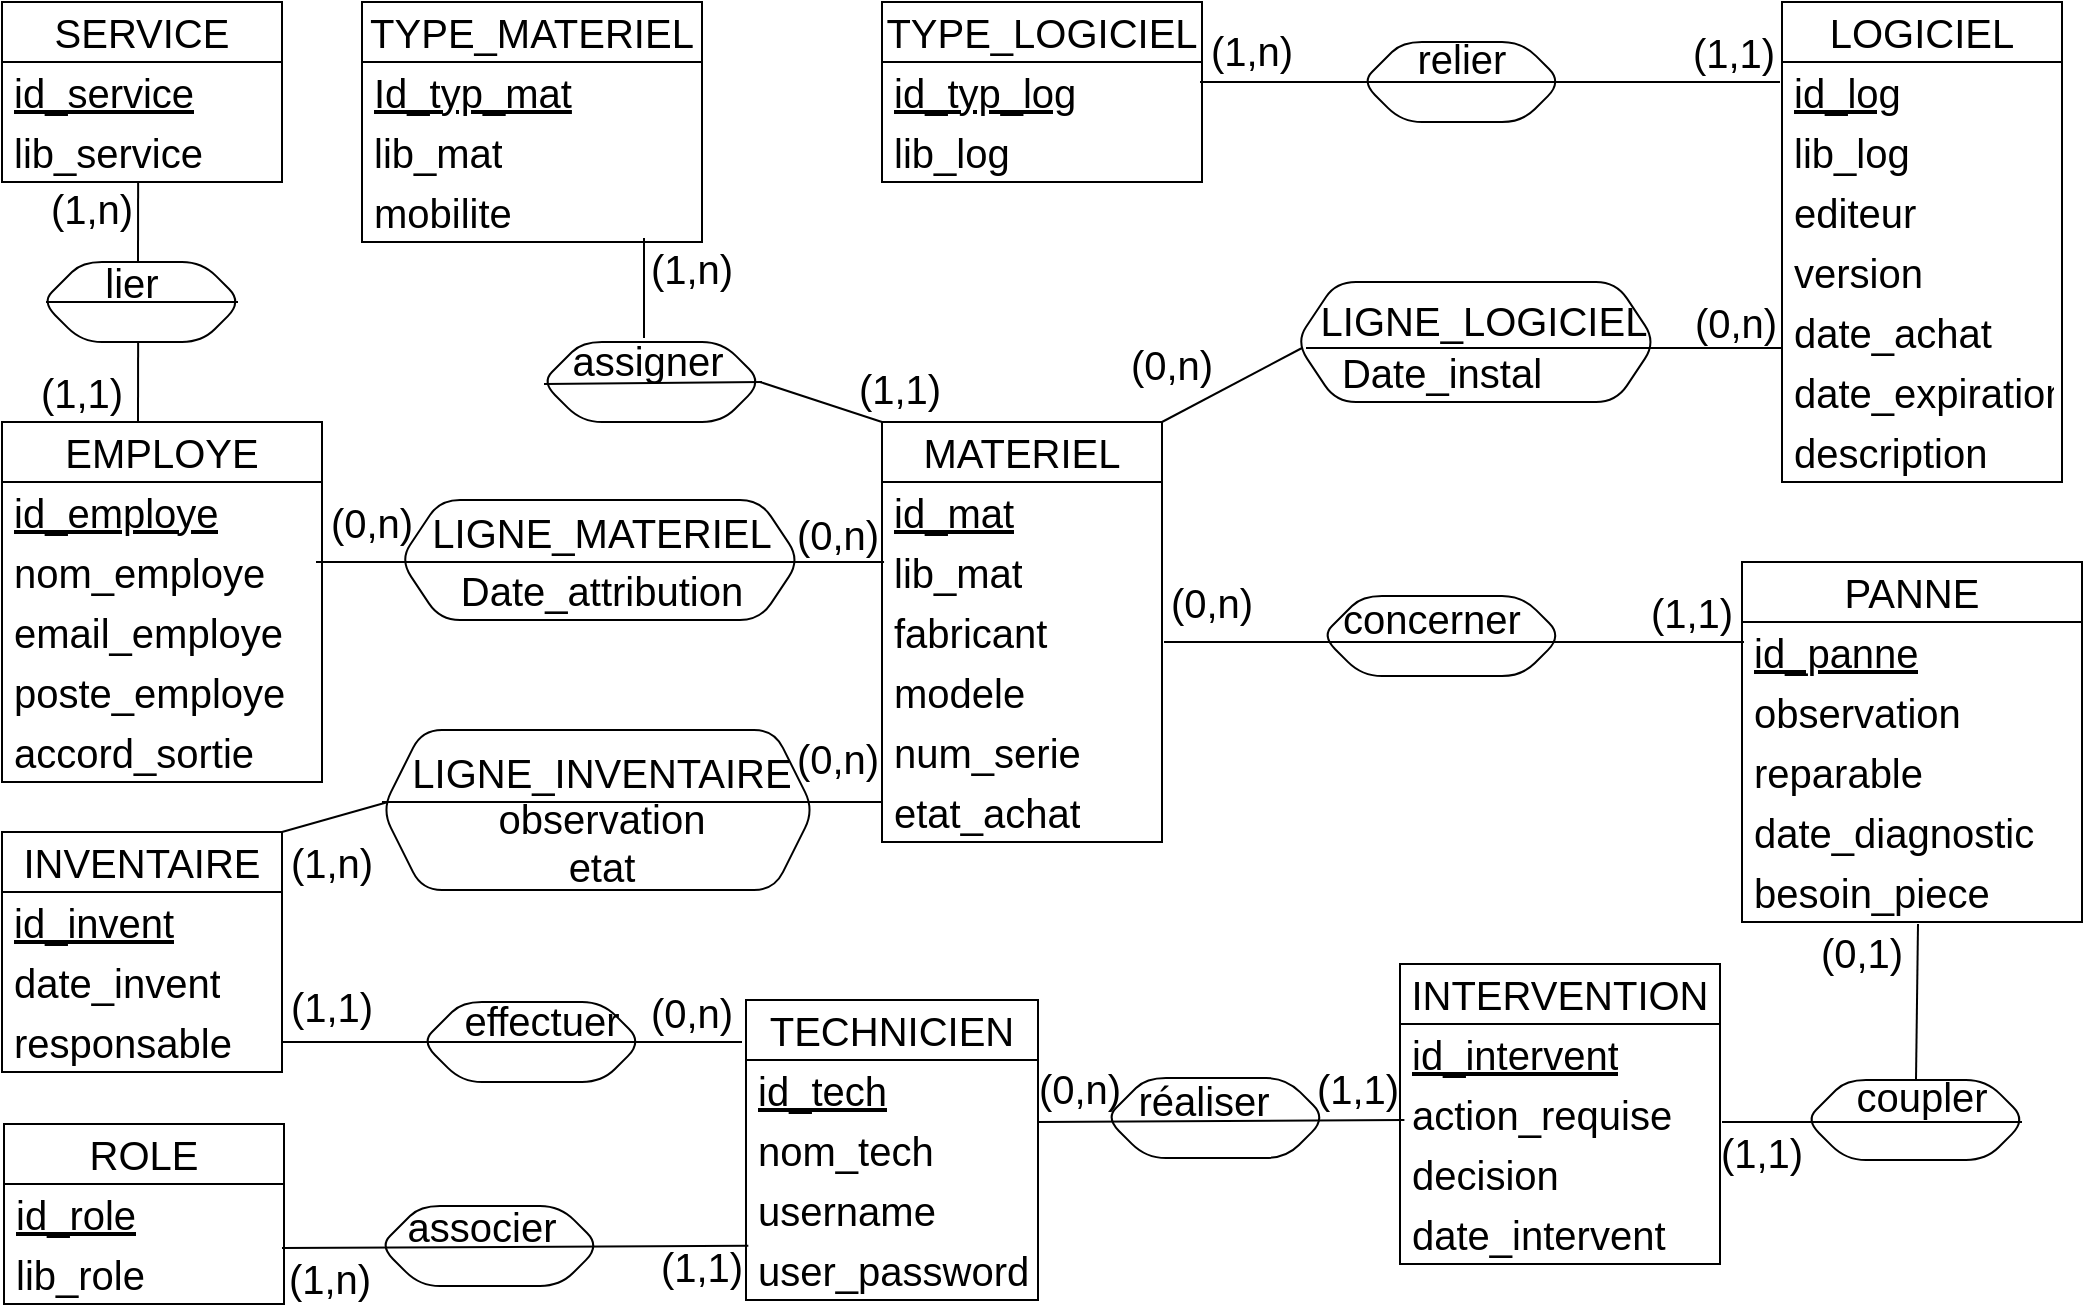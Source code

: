 <mxfile version="22.1.2" type="device">
  <diagram id="R2lEEEUBdFMjLlhIrx00" name="Page-1">
    <mxGraphModel dx="1234" dy="721" grid="1" gridSize="10" guides="0" tooltips="1" connect="1" arrows="1" fold="1" page="1" pageScale="1" pageWidth="850" pageHeight="1100" math="0" shadow="0" extFonts="Permanent Marker^https://fonts.googleapis.com/css?family=Permanent+Marker">
      <root>
        <mxCell id="0" />
        <mxCell id="1" parent="0" />
        <mxCell id="Hm1y3ViinjfG2HuNgmm4-15" value="&lt;font style=&quot;font-size: 20px;&quot;&gt;SERVICE&lt;/font&gt;" style="swimlane;fontStyle=0;childLayout=stackLayout;horizontal=1;startSize=30;horizontalStack=0;resizeParent=1;resizeParentMax=0;resizeLast=0;collapsible=1;marginBottom=0;whiteSpace=wrap;html=1;fontSize=20;" vertex="1" parent="1">
          <mxGeometry x="40" y="160" width="140" height="90" as="geometry" />
        </mxCell>
        <mxCell id="Hm1y3ViinjfG2HuNgmm4-16" value="&lt;u style=&quot;font-size: 20px;&quot;&gt;&lt;font style=&quot;font-size: 20px;&quot;&gt;id_service&lt;/font&gt;&lt;/u&gt;" style="text;strokeColor=none;fillColor=none;align=left;verticalAlign=middle;spacingLeft=4;spacingRight=4;overflow=hidden;points=[[0,0.5],[1,0.5]];portConstraint=eastwest;rotatable=0;whiteSpace=wrap;html=1;fontSize=20;" vertex="1" parent="Hm1y3ViinjfG2HuNgmm4-15">
          <mxGeometry y="30" width="140" height="30" as="geometry" />
        </mxCell>
        <mxCell id="Hm1y3ViinjfG2HuNgmm4-17" value="&lt;font style=&quot;font-size: 20px;&quot;&gt;lib_service&lt;/font&gt;" style="text;strokeColor=none;fillColor=none;align=left;verticalAlign=middle;spacingLeft=4;spacingRight=4;overflow=hidden;points=[[0,0.5],[1,0.5]];portConstraint=eastwest;rotatable=0;whiteSpace=wrap;html=1;fontSize=20;" vertex="1" parent="Hm1y3ViinjfG2HuNgmm4-15">
          <mxGeometry y="60" width="140" height="30" as="geometry" />
        </mxCell>
        <mxCell id="Hm1y3ViinjfG2HuNgmm4-84" value="" style="endArrow=none;html=1;rounded=0;entryX=0.429;entryY=1;entryDx=0;entryDy=0;entryPerimeter=0;" edge="1" parent="Hm1y3ViinjfG2HuNgmm4-15">
          <mxGeometry width="50" height="50" relative="1" as="geometry">
            <mxPoint x="68" y="130" as="sourcePoint" />
            <mxPoint x="68.06" y="90" as="targetPoint" />
          </mxGeometry>
        </mxCell>
        <mxCell id="Hm1y3ViinjfG2HuNgmm4-19" value="&lt;font style=&quot;font-size: 20px;&quot;&gt;EMPLOYE&lt;/font&gt;" style="swimlane;fontStyle=0;childLayout=stackLayout;horizontal=1;startSize=30;horizontalStack=0;resizeParent=1;resizeParentMax=0;resizeLast=0;collapsible=1;marginBottom=0;whiteSpace=wrap;html=1;fontSize=20;" vertex="1" parent="1">
          <mxGeometry x="40" y="370" width="160" height="180" as="geometry" />
        </mxCell>
        <mxCell id="Hm1y3ViinjfG2HuNgmm4-20" value="&lt;u style=&quot;font-size: 20px;&quot;&gt;id_employe&lt;/u&gt;" style="text;strokeColor=none;fillColor=none;align=left;verticalAlign=middle;spacingLeft=4;spacingRight=4;overflow=hidden;points=[[0,0.5],[1,0.5]];portConstraint=eastwest;rotatable=0;whiteSpace=wrap;html=1;fontSize=20;" vertex="1" parent="Hm1y3ViinjfG2HuNgmm4-19">
          <mxGeometry y="30" width="160" height="30" as="geometry" />
        </mxCell>
        <mxCell id="Hm1y3ViinjfG2HuNgmm4-21" value="nom_employe" style="text;strokeColor=none;fillColor=none;align=left;verticalAlign=middle;spacingLeft=4;spacingRight=4;overflow=hidden;points=[[0,0.5],[1,0.5]];portConstraint=eastwest;rotatable=0;whiteSpace=wrap;html=1;fontSize=20;" vertex="1" parent="Hm1y3ViinjfG2HuNgmm4-19">
          <mxGeometry y="60" width="160" height="30" as="geometry" />
        </mxCell>
        <mxCell id="Hm1y3ViinjfG2HuNgmm4-22" value="email_employe" style="text;strokeColor=none;fillColor=none;align=left;verticalAlign=middle;spacingLeft=4;spacingRight=4;overflow=hidden;points=[[0,0.5],[1,0.5]];portConstraint=eastwest;rotatable=0;whiteSpace=wrap;html=1;fontSize=20;" vertex="1" parent="Hm1y3ViinjfG2HuNgmm4-19">
          <mxGeometry y="90" width="160" height="30" as="geometry" />
        </mxCell>
        <mxCell id="Hm1y3ViinjfG2HuNgmm4-18" value="poste_employe" style="text;strokeColor=none;fillColor=none;align=left;verticalAlign=middle;spacingLeft=4;spacingRight=4;overflow=hidden;points=[[0,0.5],[1,0.5]];portConstraint=eastwest;rotatable=0;whiteSpace=wrap;html=1;fontSize=20;" vertex="1" parent="Hm1y3ViinjfG2HuNgmm4-19">
          <mxGeometry y="120" width="160" height="30" as="geometry" />
        </mxCell>
        <mxCell id="Hm1y3ViinjfG2HuNgmm4-87" value="accord_sortie" style="text;strokeColor=none;fillColor=none;align=left;verticalAlign=middle;spacingLeft=4;spacingRight=4;overflow=hidden;points=[[0,0.5],[1,0.5]];portConstraint=eastwest;rotatable=0;whiteSpace=wrap;html=1;fontSize=20;" vertex="1" parent="Hm1y3ViinjfG2HuNgmm4-19">
          <mxGeometry y="150" width="160" height="30" as="geometry" />
        </mxCell>
        <mxCell id="Hm1y3ViinjfG2HuNgmm4-23" value="TECHNICIEN" style="swimlane;fontStyle=0;childLayout=stackLayout;horizontal=1;startSize=30;horizontalStack=0;resizeParent=1;resizeParentMax=0;resizeLast=0;collapsible=1;marginBottom=0;whiteSpace=wrap;html=1;fontSize=20;" vertex="1" parent="1">
          <mxGeometry x="412" y="659" width="146" height="150" as="geometry" />
        </mxCell>
        <mxCell id="Hm1y3ViinjfG2HuNgmm4-24" value="&lt;u style=&quot;font-size: 20px;&quot;&gt;id_tech&lt;/u&gt;" style="text;strokeColor=none;fillColor=none;align=left;verticalAlign=middle;spacingLeft=4;spacingRight=4;overflow=hidden;points=[[0,0.5],[1,0.5]];portConstraint=eastwest;rotatable=0;whiteSpace=wrap;html=1;fontSize=20;" vertex="1" parent="Hm1y3ViinjfG2HuNgmm4-23">
          <mxGeometry y="30" width="146" height="30" as="geometry" />
        </mxCell>
        <mxCell id="Hm1y3ViinjfG2HuNgmm4-25" value="nom_tech" style="text;strokeColor=none;fillColor=none;align=left;verticalAlign=middle;spacingLeft=4;spacingRight=4;overflow=hidden;points=[[0,0.5],[1,0.5]];portConstraint=eastwest;rotatable=0;whiteSpace=wrap;html=1;fontSize=20;" vertex="1" parent="Hm1y3ViinjfG2HuNgmm4-23">
          <mxGeometry y="60" width="146" height="30" as="geometry" />
        </mxCell>
        <mxCell id="Hm1y3ViinjfG2HuNgmm4-26" value="username" style="text;strokeColor=none;fillColor=none;align=left;verticalAlign=middle;spacingLeft=4;spacingRight=4;overflow=hidden;points=[[0,0.5],[1,0.5]];portConstraint=eastwest;rotatable=0;whiteSpace=wrap;html=1;fontSize=20;" vertex="1" parent="Hm1y3ViinjfG2HuNgmm4-23">
          <mxGeometry y="90" width="146" height="30" as="geometry" />
        </mxCell>
        <mxCell id="Hm1y3ViinjfG2HuNgmm4-68" value="user_password" style="text;strokeColor=none;fillColor=none;align=left;verticalAlign=middle;spacingLeft=4;spacingRight=4;overflow=hidden;points=[[0,0.5],[1,0.5]];portConstraint=eastwest;rotatable=0;whiteSpace=wrap;html=1;fontSize=20;" vertex="1" parent="Hm1y3ViinjfG2HuNgmm4-23">
          <mxGeometry y="120" width="146" height="30" as="geometry" />
        </mxCell>
        <mxCell id="Hm1y3ViinjfG2HuNgmm4-27" value="INTERVENTION" style="swimlane;fontStyle=0;childLayout=stackLayout;horizontal=1;startSize=30;horizontalStack=0;resizeParent=1;resizeParentMax=0;resizeLast=0;collapsible=1;marginBottom=0;whiteSpace=wrap;html=1;fontSize=20;" vertex="1" parent="1">
          <mxGeometry x="739" y="641" width="160" height="150" as="geometry" />
        </mxCell>
        <mxCell id="Hm1y3ViinjfG2HuNgmm4-28" value="&lt;u style=&quot;font-size: 20px;&quot;&gt;id_intervent&lt;/u&gt;" style="text;strokeColor=none;fillColor=none;align=left;verticalAlign=middle;spacingLeft=4;spacingRight=4;overflow=hidden;points=[[0,0.5],[1,0.5]];portConstraint=eastwest;rotatable=0;whiteSpace=wrap;html=1;fontSize=20;" vertex="1" parent="Hm1y3ViinjfG2HuNgmm4-27">
          <mxGeometry y="30" width="160" height="30" as="geometry" />
        </mxCell>
        <mxCell id="Hm1y3ViinjfG2HuNgmm4-30" value="action_requise" style="text;strokeColor=none;fillColor=none;align=left;verticalAlign=middle;spacingLeft=4;spacingRight=4;overflow=hidden;points=[[0,0.5],[1,0.5]];portConstraint=eastwest;rotatable=0;whiteSpace=wrap;html=1;fontSize=20;" vertex="1" parent="Hm1y3ViinjfG2HuNgmm4-27">
          <mxGeometry y="60" width="160" height="30" as="geometry" />
        </mxCell>
        <mxCell id="Hm1y3ViinjfG2HuNgmm4-69" value="decision" style="text;strokeColor=none;fillColor=none;align=left;verticalAlign=middle;spacingLeft=4;spacingRight=4;overflow=hidden;points=[[0,0.5],[1,0.5]];portConstraint=eastwest;rotatable=0;whiteSpace=wrap;html=1;fontSize=20;" vertex="1" parent="Hm1y3ViinjfG2HuNgmm4-27">
          <mxGeometry y="90" width="160" height="30" as="geometry" />
        </mxCell>
        <mxCell id="Hm1y3ViinjfG2HuNgmm4-70" value="date_intervent" style="text;strokeColor=none;fillColor=none;align=left;verticalAlign=middle;spacingLeft=4;spacingRight=4;overflow=hidden;points=[[0,0.5],[1,0.5]];portConstraint=eastwest;rotatable=0;whiteSpace=wrap;html=1;fontSize=20;" vertex="1" parent="Hm1y3ViinjfG2HuNgmm4-27">
          <mxGeometry y="120" width="160" height="30" as="geometry" />
        </mxCell>
        <mxCell id="Hm1y3ViinjfG2HuNgmm4-31" value="PANNE" style="swimlane;fontStyle=0;childLayout=stackLayout;horizontal=1;startSize=30;horizontalStack=0;resizeParent=1;resizeParentMax=0;resizeLast=0;collapsible=1;marginBottom=0;whiteSpace=wrap;html=1;fontSize=20;" vertex="1" parent="1">
          <mxGeometry x="910" y="440" width="170" height="180" as="geometry" />
        </mxCell>
        <mxCell id="Hm1y3ViinjfG2HuNgmm4-32" value="&lt;u style=&quot;font-size: 20px;&quot;&gt;id_panne&lt;/u&gt;" style="text;strokeColor=none;fillColor=none;align=left;verticalAlign=middle;spacingLeft=4;spacingRight=4;overflow=hidden;points=[[0,0.5],[1,0.5]];portConstraint=eastwest;rotatable=0;whiteSpace=wrap;html=1;fontSize=20;" vertex="1" parent="Hm1y3ViinjfG2HuNgmm4-31">
          <mxGeometry y="30" width="170" height="30" as="geometry" />
        </mxCell>
        <mxCell id="Hm1y3ViinjfG2HuNgmm4-34" value="observation" style="text;strokeColor=none;fillColor=none;align=left;verticalAlign=middle;spacingLeft=4;spacingRight=4;overflow=hidden;points=[[0,0.5],[1,0.5]];portConstraint=eastwest;rotatable=0;whiteSpace=wrap;html=1;fontSize=20;" vertex="1" parent="Hm1y3ViinjfG2HuNgmm4-31">
          <mxGeometry y="60" width="170" height="30" as="geometry" />
        </mxCell>
        <mxCell id="Hm1y3ViinjfG2HuNgmm4-112" value="" style="endArrow=none;html=1;rounded=0;entryX=0.5;entryY=0;entryDx=0;entryDy=0;" edge="1" parent="Hm1y3ViinjfG2HuNgmm4-31" target="Hm1y3ViinjfG2HuNgmm4-109">
          <mxGeometry width="50" height="50" relative="1" as="geometry">
            <mxPoint x="88" y="181" as="sourcePoint" />
            <mxPoint x="138" y="131" as="targetPoint" />
          </mxGeometry>
        </mxCell>
        <mxCell id="Hm1y3ViinjfG2HuNgmm4-66" value="reparable" style="text;strokeColor=none;fillColor=none;align=left;verticalAlign=middle;spacingLeft=4;spacingRight=4;overflow=hidden;points=[[0,0.5],[1,0.5]];portConstraint=eastwest;rotatable=0;whiteSpace=wrap;html=1;fontSize=20;" vertex="1" parent="Hm1y3ViinjfG2HuNgmm4-31">
          <mxGeometry y="90" width="170" height="30" as="geometry" />
        </mxCell>
        <mxCell id="Hm1y3ViinjfG2HuNgmm4-67" value="date_diagnostic" style="text;strokeColor=none;fillColor=none;align=left;verticalAlign=middle;spacingLeft=4;spacingRight=4;overflow=hidden;points=[[0,0.5],[1,0.5]];portConstraint=eastwest;rotatable=0;whiteSpace=wrap;html=1;fontSize=20;" vertex="1" parent="Hm1y3ViinjfG2HuNgmm4-31">
          <mxGeometry y="120" width="170" height="30" as="geometry" />
        </mxCell>
        <mxCell id="Hm1y3ViinjfG2HuNgmm4-33" value="besoin_piece" style="text;strokeColor=none;fillColor=none;align=left;verticalAlign=middle;spacingLeft=4;spacingRight=4;overflow=hidden;points=[[0,0.5],[1,0.5]];portConstraint=eastwest;rotatable=0;whiteSpace=wrap;html=1;fontSize=20;" vertex="1" parent="Hm1y3ViinjfG2HuNgmm4-31">
          <mxGeometry y="150" width="170" height="30" as="geometry" />
        </mxCell>
        <mxCell id="Hm1y3ViinjfG2HuNgmm4-35" value="&lt;font style=&quot;font-size: 20px;&quot;&gt;TYPE_MATERIEL&lt;/font&gt;" style="swimlane;fontStyle=0;childLayout=stackLayout;horizontal=1;startSize=30;horizontalStack=0;resizeParent=1;resizeParentMax=0;resizeLast=0;collapsible=1;marginBottom=0;whiteSpace=wrap;html=1;fontSize=20;" vertex="1" parent="1">
          <mxGeometry x="220" y="160" width="170" height="120" as="geometry" />
        </mxCell>
        <mxCell id="Hm1y3ViinjfG2HuNgmm4-36" value="&lt;u style=&quot;font-size: 20px;&quot;&gt;&lt;font style=&quot;font-size: 20px;&quot;&gt;Id_typ_mat&lt;/font&gt;&lt;/u&gt;" style="text;strokeColor=none;fillColor=none;align=left;verticalAlign=middle;spacingLeft=4;spacingRight=4;overflow=hidden;points=[[0,0.5],[1,0.5]];portConstraint=eastwest;rotatable=0;whiteSpace=wrap;html=1;fontSize=20;" vertex="1" parent="Hm1y3ViinjfG2HuNgmm4-35">
          <mxGeometry y="30" width="170" height="30" as="geometry" />
        </mxCell>
        <mxCell id="Hm1y3ViinjfG2HuNgmm4-37" value="lib_mat" style="text;strokeColor=none;fillColor=none;align=left;verticalAlign=middle;spacingLeft=4;spacingRight=4;overflow=hidden;points=[[0,0.5],[1,0.5]];portConstraint=eastwest;rotatable=0;whiteSpace=wrap;html=1;fontSize=20;" vertex="1" parent="Hm1y3ViinjfG2HuNgmm4-35">
          <mxGeometry y="60" width="170" height="30" as="geometry" />
        </mxCell>
        <mxCell id="Hm1y3ViinjfG2HuNgmm4-38" value="mobilite" style="text;strokeColor=none;fillColor=none;align=left;verticalAlign=middle;spacingLeft=4;spacingRight=4;overflow=hidden;points=[[0,0.5],[1,0.5]];portConstraint=eastwest;rotatable=0;whiteSpace=wrap;html=1;fontSize=20;" vertex="1" parent="Hm1y3ViinjfG2HuNgmm4-35">
          <mxGeometry y="90" width="170" height="30" as="geometry" />
        </mxCell>
        <mxCell id="Hm1y3ViinjfG2HuNgmm4-99" value="" style="endArrow=none;html=1;rounded=0;" edge="1" parent="Hm1y3ViinjfG2HuNgmm4-35">
          <mxGeometry width="50" height="50" relative="1" as="geometry">
            <mxPoint x="141" y="168" as="sourcePoint" />
            <mxPoint x="141" y="118" as="targetPoint" />
          </mxGeometry>
        </mxCell>
        <mxCell id="Hm1y3ViinjfG2HuNgmm4-39" value="TYPE_LOGICIEL" style="swimlane;fontStyle=0;childLayout=stackLayout;horizontal=1;startSize=30;horizontalStack=0;resizeParent=1;resizeParentMax=0;resizeLast=0;collapsible=1;marginBottom=0;whiteSpace=wrap;html=1;fontSize=20;" vertex="1" parent="1">
          <mxGeometry x="480" y="160" width="160" height="90" as="geometry" />
        </mxCell>
        <mxCell id="Hm1y3ViinjfG2HuNgmm4-40" value="&lt;u style=&quot;font-size: 20px;&quot;&gt;id_typ_log&lt;/u&gt;" style="text;strokeColor=none;fillColor=none;align=left;verticalAlign=middle;spacingLeft=4;spacingRight=4;overflow=hidden;points=[[0,0.5],[1,0.5]];portConstraint=eastwest;rotatable=0;whiteSpace=wrap;html=1;fontSize=20;" vertex="1" parent="Hm1y3ViinjfG2HuNgmm4-39">
          <mxGeometry y="30" width="160" height="30" as="geometry" />
        </mxCell>
        <mxCell id="Hm1y3ViinjfG2HuNgmm4-41" value="lib_log" style="text;strokeColor=none;fillColor=none;align=left;verticalAlign=middle;spacingLeft=4;spacingRight=4;overflow=hidden;points=[[0,0.5],[1,0.5]];portConstraint=eastwest;rotatable=0;whiteSpace=wrap;html=1;fontSize=20;" vertex="1" parent="Hm1y3ViinjfG2HuNgmm4-39">
          <mxGeometry y="60" width="160" height="30" as="geometry" />
        </mxCell>
        <mxCell id="Hm1y3ViinjfG2HuNgmm4-43" value="INVENTAIRE" style="swimlane;fontStyle=0;childLayout=stackLayout;horizontal=1;startSize=30;horizontalStack=0;resizeParent=1;resizeParentMax=0;resizeLast=0;collapsible=1;marginBottom=0;whiteSpace=wrap;html=1;fontSize=20;" vertex="1" parent="1">
          <mxGeometry x="40" y="575" width="140" height="120" as="geometry" />
        </mxCell>
        <mxCell id="Hm1y3ViinjfG2HuNgmm4-44" value="&lt;u style=&quot;font-size: 20px;&quot;&gt;id_invent&lt;/u&gt;" style="text;strokeColor=none;fillColor=none;align=left;verticalAlign=middle;spacingLeft=4;spacingRight=4;overflow=hidden;points=[[0,0.5],[1,0.5]];portConstraint=eastwest;rotatable=0;whiteSpace=wrap;html=1;fontSize=20;" vertex="1" parent="Hm1y3ViinjfG2HuNgmm4-43">
          <mxGeometry y="30" width="140" height="30" as="geometry" />
        </mxCell>
        <mxCell id="Hm1y3ViinjfG2HuNgmm4-45" value="date_invent" style="text;strokeColor=none;fillColor=none;align=left;verticalAlign=middle;spacingLeft=4;spacingRight=4;overflow=hidden;points=[[0,0.5],[1,0.5]];portConstraint=eastwest;rotatable=0;whiteSpace=wrap;html=1;fontSize=20;" vertex="1" parent="Hm1y3ViinjfG2HuNgmm4-43">
          <mxGeometry y="60" width="140" height="30" as="geometry" />
        </mxCell>
        <mxCell id="Hm1y3ViinjfG2HuNgmm4-46" value="responsable" style="text;strokeColor=none;fillColor=none;align=left;verticalAlign=middle;spacingLeft=4;spacingRight=4;overflow=hidden;points=[[0,0.5],[1,0.5]];portConstraint=eastwest;rotatable=0;whiteSpace=wrap;html=1;fontSize=20;" vertex="1" parent="Hm1y3ViinjfG2HuNgmm4-43">
          <mxGeometry y="90" width="140" height="30" as="geometry" />
        </mxCell>
        <mxCell id="Hm1y3ViinjfG2HuNgmm4-47" value="MATERIEL" style="swimlane;fontStyle=0;childLayout=stackLayout;horizontal=1;startSize=30;horizontalStack=0;resizeParent=1;resizeParentMax=0;resizeLast=0;collapsible=1;marginBottom=0;whiteSpace=wrap;html=1;fontSize=20;" vertex="1" parent="1">
          <mxGeometry x="480" y="370" width="140" height="210" as="geometry" />
        </mxCell>
        <mxCell id="Hm1y3ViinjfG2HuNgmm4-48" value="&lt;u style=&quot;font-size: 20px;&quot;&gt;id_mat&lt;/u&gt;" style="text;strokeColor=none;fillColor=none;align=left;verticalAlign=middle;spacingLeft=4;spacingRight=4;overflow=hidden;points=[[0,0.5],[1,0.5]];portConstraint=eastwest;rotatable=0;whiteSpace=wrap;html=1;fontSize=20;" vertex="1" parent="Hm1y3ViinjfG2HuNgmm4-47">
          <mxGeometry y="30" width="140" height="30" as="geometry" />
        </mxCell>
        <mxCell id="Hm1y3ViinjfG2HuNgmm4-49" value="lib_mat" style="text;strokeColor=none;fillColor=none;align=left;verticalAlign=middle;spacingLeft=4;spacingRight=4;overflow=hidden;points=[[0,0.5],[1,0.5]];portConstraint=eastwest;rotatable=0;whiteSpace=wrap;html=1;fontSize=20;" vertex="1" parent="Hm1y3ViinjfG2HuNgmm4-47">
          <mxGeometry y="60" width="140" height="30" as="geometry" />
        </mxCell>
        <mxCell id="Hm1y3ViinjfG2HuNgmm4-50" value="fabricant" style="text;strokeColor=none;fillColor=none;align=left;verticalAlign=middle;spacingLeft=4;spacingRight=4;overflow=hidden;points=[[0,0.5],[1,0.5]];portConstraint=eastwest;rotatable=0;whiteSpace=wrap;html=1;fontSize=20;" vertex="1" parent="Hm1y3ViinjfG2HuNgmm4-47">
          <mxGeometry y="90" width="140" height="30" as="geometry" />
        </mxCell>
        <mxCell id="Hm1y3ViinjfG2HuNgmm4-56" value="modele" style="text;strokeColor=none;fillColor=none;align=left;verticalAlign=middle;spacingLeft=4;spacingRight=4;overflow=hidden;points=[[0,0.5],[1,0.5]];portConstraint=eastwest;rotatable=0;whiteSpace=wrap;html=1;fontSize=20;" vertex="1" parent="Hm1y3ViinjfG2HuNgmm4-47">
          <mxGeometry y="120" width="140" height="30" as="geometry" />
        </mxCell>
        <mxCell id="Hm1y3ViinjfG2HuNgmm4-57" value="num_serie" style="text;strokeColor=none;fillColor=none;align=left;verticalAlign=middle;spacingLeft=4;spacingRight=4;overflow=hidden;points=[[0,0.5],[1,0.5]];portConstraint=eastwest;rotatable=0;whiteSpace=wrap;html=1;fontSize=20;" vertex="1" parent="Hm1y3ViinjfG2HuNgmm4-47">
          <mxGeometry y="150" width="140" height="30" as="geometry" />
        </mxCell>
        <mxCell id="Hm1y3ViinjfG2HuNgmm4-58" value="etat_achat" style="text;strokeColor=none;fillColor=none;align=left;verticalAlign=middle;spacingLeft=4;spacingRight=4;overflow=hidden;points=[[0,0.5],[1,0.5]];portConstraint=eastwest;rotatable=0;whiteSpace=wrap;html=1;fontSize=20;" vertex="1" parent="Hm1y3ViinjfG2HuNgmm4-47">
          <mxGeometry y="180" width="140" height="30" as="geometry" />
        </mxCell>
        <mxCell id="Hm1y3ViinjfG2HuNgmm4-51" value="LOGICIEL" style="swimlane;fontStyle=0;childLayout=stackLayout;horizontal=1;startSize=30;horizontalStack=0;resizeParent=1;resizeParentMax=0;resizeLast=0;collapsible=1;marginBottom=0;whiteSpace=wrap;html=1;fontSize=20;" vertex="1" parent="1">
          <mxGeometry x="930" y="160" width="140" height="240" as="geometry" />
        </mxCell>
        <mxCell id="Hm1y3ViinjfG2HuNgmm4-52" value="&lt;u style=&quot;font-size: 20px;&quot;&gt;id_log&lt;/u&gt;" style="text;strokeColor=none;fillColor=none;align=left;verticalAlign=middle;spacingLeft=4;spacingRight=4;overflow=hidden;points=[[0,0.5],[1,0.5]];portConstraint=eastwest;rotatable=0;whiteSpace=wrap;html=1;fontSize=20;" vertex="1" parent="Hm1y3ViinjfG2HuNgmm4-51">
          <mxGeometry y="30" width="140" height="30" as="geometry" />
        </mxCell>
        <mxCell id="Hm1y3ViinjfG2HuNgmm4-53" value="lib_log" style="text;strokeColor=none;fillColor=none;align=left;verticalAlign=middle;spacingLeft=4;spacingRight=4;overflow=hidden;points=[[0,0.5],[1,0.5]];portConstraint=eastwest;rotatable=0;whiteSpace=wrap;html=1;fontSize=20;" vertex="1" parent="Hm1y3ViinjfG2HuNgmm4-51">
          <mxGeometry y="60" width="140" height="30" as="geometry" />
        </mxCell>
        <mxCell id="Hm1y3ViinjfG2HuNgmm4-54" value="editeur" style="text;strokeColor=none;fillColor=none;align=left;verticalAlign=middle;spacingLeft=4;spacingRight=4;overflow=hidden;points=[[0,0.5],[1,0.5]];portConstraint=eastwest;rotatable=0;whiteSpace=wrap;html=1;fontSize=20;" vertex="1" parent="Hm1y3ViinjfG2HuNgmm4-51">
          <mxGeometry y="90" width="140" height="30" as="geometry" />
        </mxCell>
        <mxCell id="Hm1y3ViinjfG2HuNgmm4-60" value="version" style="text;strokeColor=none;fillColor=none;align=left;verticalAlign=middle;spacingLeft=4;spacingRight=4;overflow=hidden;points=[[0,0.5],[1,0.5]];portConstraint=eastwest;rotatable=0;whiteSpace=wrap;html=1;fontSize=20;" vertex="1" parent="Hm1y3ViinjfG2HuNgmm4-51">
          <mxGeometry y="120" width="140" height="30" as="geometry" />
        </mxCell>
        <mxCell id="Hm1y3ViinjfG2HuNgmm4-61" value="date_achat" style="text;strokeColor=none;fillColor=none;align=left;verticalAlign=middle;spacingLeft=4;spacingRight=4;overflow=hidden;points=[[0,0.5],[1,0.5]];portConstraint=eastwest;rotatable=0;whiteSpace=wrap;html=1;fontSize=20;" vertex="1" parent="Hm1y3ViinjfG2HuNgmm4-51">
          <mxGeometry y="150" width="140" height="30" as="geometry" />
        </mxCell>
        <mxCell id="Hm1y3ViinjfG2HuNgmm4-62" value="date_expiration" style="text;strokeColor=none;fillColor=none;align=left;verticalAlign=middle;spacingLeft=4;spacingRight=4;overflow=hidden;points=[[0,0.5],[1,0.5]];portConstraint=eastwest;rotatable=0;whiteSpace=wrap;html=1;fontSize=20;" vertex="1" parent="Hm1y3ViinjfG2HuNgmm4-51">
          <mxGeometry y="180" width="140" height="30" as="geometry" />
        </mxCell>
        <mxCell id="Hm1y3ViinjfG2HuNgmm4-63" value="description" style="text;strokeColor=none;fillColor=none;align=left;verticalAlign=middle;spacingLeft=4;spacingRight=4;overflow=hidden;points=[[0,0.5],[1,0.5]];portConstraint=eastwest;rotatable=0;whiteSpace=wrap;html=1;fontSize=20;" vertex="1" parent="Hm1y3ViinjfG2HuNgmm4-51">
          <mxGeometry y="210" width="140" height="30" as="geometry" />
        </mxCell>
        <mxCell id="Hm1y3ViinjfG2HuNgmm4-71" value="" style="shape=hexagon;perimeter=hexagonPerimeter2;whiteSpace=wrap;html=1;fixedSize=1;rounded=1;shadow=0;fontSize=20;" vertex="1" parent="1">
          <mxGeometry x="60" y="290" width="100" height="40" as="geometry" />
        </mxCell>
        <mxCell id="Hm1y3ViinjfG2HuNgmm4-73" value="" style="endArrow=none;html=1;rounded=0;entryX=1;entryY=0.5;entryDx=0;entryDy=0;fontSize=20;" edge="1" parent="1">
          <mxGeometry width="50" height="50" relative="1" as="geometry">
            <mxPoint x="62" y="310" as="sourcePoint" />
            <mxPoint x="158" y="310" as="targetPoint" />
          </mxGeometry>
        </mxCell>
        <mxCell id="Hm1y3ViinjfG2HuNgmm4-74" value="lier" style="text;html=1;strokeColor=none;fillColor=none;align=center;verticalAlign=middle;whiteSpace=wrap;rounded=0;fontSize=20;" vertex="1" parent="1">
          <mxGeometry x="80" y="290" width="50" height="20" as="geometry" />
        </mxCell>
        <mxCell id="Hm1y3ViinjfG2HuNgmm4-75" value="" style="shape=hexagon;perimeter=hexagonPerimeter2;whiteSpace=wrap;html=1;fixedSize=1;rounded=1;shadow=0;fontSize=20;" vertex="1" parent="1">
          <mxGeometry x="310" y="330" width="110" height="40" as="geometry" />
        </mxCell>
        <mxCell id="Hm1y3ViinjfG2HuNgmm4-76" value="assigner" style="text;html=1;strokeColor=none;fillColor=none;align=center;verticalAlign=middle;whiteSpace=wrap;rounded=0;fontSize=20;" vertex="1" parent="1">
          <mxGeometry x="338" y="334" width="50" height="10" as="geometry" />
        </mxCell>
        <mxCell id="Hm1y3ViinjfG2HuNgmm4-77" value="" style="endArrow=none;html=1;rounded=0;entryX=1;entryY=0.5;entryDx=0;entryDy=0;fontSize=20;" edge="1" parent="1" target="Hm1y3ViinjfG2HuNgmm4-75">
          <mxGeometry width="50" height="50" relative="1" as="geometry">
            <mxPoint x="311" y="351" as="sourcePoint" />
            <mxPoint x="408" y="351" as="targetPoint" />
          </mxGeometry>
        </mxCell>
        <mxCell id="Hm1y3ViinjfG2HuNgmm4-78" value="" style="shape=hexagon;perimeter=hexagonPerimeter2;whiteSpace=wrap;html=1;fixedSize=1;rounded=1;shadow=0;fontSize=20;" vertex="1" parent="1">
          <mxGeometry x="687" y="300" width="180" height="60" as="geometry" />
        </mxCell>
        <mxCell id="Hm1y3ViinjfG2HuNgmm4-79" value="LIGNE_LOGICIEL" style="text;html=1;strokeColor=none;fillColor=none;align=center;verticalAlign=middle;whiteSpace=wrap;rounded=0;fontSize=20;" vertex="1" parent="1">
          <mxGeometry x="706" y="304" width="150" height="30" as="geometry" />
        </mxCell>
        <mxCell id="Hm1y3ViinjfG2HuNgmm4-81" value="" style="endArrow=none;html=1;rounded=0;exitX=0;exitY=0.5;exitDx=0;exitDy=0;fontSize=20;" edge="1" parent="1">
          <mxGeometry width="50" height="50" relative="1" as="geometry">
            <mxPoint x="692" y="333" as="sourcePoint" />
            <mxPoint x="930" y="333" as="targetPoint" />
          </mxGeometry>
        </mxCell>
        <mxCell id="Hm1y3ViinjfG2HuNgmm4-82" value="" style="shape=hexagon;perimeter=hexagonPerimeter2;whiteSpace=wrap;html=1;fixedSize=1;rounded=1;shadow=0;fontSize=20;" vertex="1" parent="1">
          <mxGeometry x="720" y="180" width="100" height="40" as="geometry" />
        </mxCell>
        <mxCell id="Hm1y3ViinjfG2HuNgmm4-83" value="Date_instal" style="text;html=1;strokeColor=none;fillColor=none;align=center;verticalAlign=middle;whiteSpace=wrap;rounded=0;fontSize=20;" vertex="1" parent="1">
          <mxGeometry x="700" y="330" width="120" height="30" as="geometry" />
        </mxCell>
        <mxCell id="Hm1y3ViinjfG2HuNgmm4-86" value="" style="endArrow=none;html=1;rounded=0;entryX=0.429;entryY=1;entryDx=0;entryDy=0;entryPerimeter=0;" edge="1" parent="1">
          <mxGeometry width="50" height="50" relative="1" as="geometry">
            <mxPoint x="108" y="370" as="sourcePoint" />
            <mxPoint x="108.06" y="330" as="targetPoint" />
          </mxGeometry>
        </mxCell>
        <mxCell id="Hm1y3ViinjfG2HuNgmm4-88" value="&lt;font style=&quot;font-size: 20px;&quot;&gt;(1,n)&lt;/font&gt;" style="text;html=1;strokeColor=none;fillColor=none;align=center;verticalAlign=middle;whiteSpace=wrap;rounded=0;" vertex="1" parent="1">
          <mxGeometry x="60" y="253" width="50" height="20" as="geometry" />
        </mxCell>
        <mxCell id="Hm1y3ViinjfG2HuNgmm4-89" value="&lt;font style=&quot;font-size: 20px;&quot;&gt;(1,1)&lt;/font&gt;" style="text;html=1;strokeColor=none;fillColor=none;align=center;verticalAlign=middle;whiteSpace=wrap;rounded=0;" vertex="1" parent="1">
          <mxGeometry x="50" y="340" width="60" height="30" as="geometry" />
        </mxCell>
        <mxCell id="Hm1y3ViinjfG2HuNgmm4-90" value="" style="shape=hexagon;perimeter=hexagonPerimeter2;whiteSpace=wrap;html=1;fixedSize=1;rounded=1;shadow=0;fontSize=20;" vertex="1" parent="1">
          <mxGeometry x="239" y="409" width="200" height="60" as="geometry" />
        </mxCell>
        <mxCell id="Hm1y3ViinjfG2HuNgmm4-91" value="" style="endArrow=none;html=1;rounded=0;entryX=0.143;entryY=0.333;entryDx=0;entryDy=0;entryPerimeter=0;" edge="1" parent="1">
          <mxGeometry width="50" height="50" relative="1" as="geometry">
            <mxPoint x="197" y="440" as="sourcePoint" />
            <mxPoint x="481.02" y="439.99" as="targetPoint" />
          </mxGeometry>
        </mxCell>
        <mxCell id="Hm1y3ViinjfG2HuNgmm4-92" value="&lt;font style=&quot;font-size: 20px;&quot;&gt;LIGNE_MATERIEL&lt;/font&gt;" style="text;html=1;strokeColor=none;fillColor=none;align=center;verticalAlign=middle;whiteSpace=wrap;rounded=0;" vertex="1" parent="1">
          <mxGeometry x="255" y="410" width="170" height="30" as="geometry" />
        </mxCell>
        <mxCell id="Hm1y3ViinjfG2HuNgmm4-93" value="&lt;font style=&quot;font-size: 20px;&quot;&gt;Date_attribution&lt;/font&gt;" style="text;html=1;strokeColor=none;fillColor=none;align=center;verticalAlign=middle;whiteSpace=wrap;rounded=0;" vertex="1" parent="1">
          <mxGeometry x="270" y="439" width="140" height="30" as="geometry" />
        </mxCell>
        <mxCell id="Hm1y3ViinjfG2HuNgmm4-100" value="" style="endArrow=none;html=1;rounded=0;entryX=0;entryY=0;entryDx=0;entryDy=0;" edge="1" parent="1" target="Hm1y3ViinjfG2HuNgmm4-47">
          <mxGeometry width="50" height="50" relative="1" as="geometry">
            <mxPoint x="419" y="350" as="sourcePoint" />
            <mxPoint x="469" y="300" as="targetPoint" />
          </mxGeometry>
        </mxCell>
        <mxCell id="Hm1y3ViinjfG2HuNgmm4-101" value="" style="endArrow=none;html=1;rounded=0;entryX=0;entryY=0.5;entryDx=0;entryDy=0;" edge="1" parent="1">
          <mxGeometry width="50" height="50" relative="1" as="geometry">
            <mxPoint x="620" y="370" as="sourcePoint" />
            <mxPoint x="690" y="333" as="targetPoint" />
          </mxGeometry>
        </mxCell>
        <mxCell id="Hm1y3ViinjfG2HuNgmm4-103" value="&lt;font style=&quot;font-size: 20px;&quot;&gt;relier&lt;/font&gt;" style="text;html=1;strokeColor=none;fillColor=none;align=center;verticalAlign=middle;whiteSpace=wrap;rounded=0;" vertex="1" parent="1">
          <mxGeometry x="740" y="173" width="60" height="30" as="geometry" />
        </mxCell>
        <mxCell id="Hm1y3ViinjfG2HuNgmm4-104" value="" style="endArrow=none;html=1;rounded=0;" edge="1" parent="1">
          <mxGeometry width="50" height="50" relative="1" as="geometry">
            <mxPoint x="639" y="200" as="sourcePoint" />
            <mxPoint x="929" y="200" as="targetPoint" />
          </mxGeometry>
        </mxCell>
        <mxCell id="Hm1y3ViinjfG2HuNgmm4-105" value="" style="shape=hexagon;perimeter=hexagonPerimeter2;whiteSpace=wrap;html=1;fixedSize=1;rounded=1;shadow=0;fontSize=20;" vertex="1" parent="1">
          <mxGeometry x="700" y="457" width="120" height="40" as="geometry" />
        </mxCell>
        <mxCell id="Hm1y3ViinjfG2HuNgmm4-106" value="" style="shape=hexagon;perimeter=hexagonPerimeter2;whiteSpace=wrap;html=1;fixedSize=1;rounded=1;shadow=0;fontSize=20;" vertex="1" parent="1">
          <mxGeometry x="230" y="524" width="216" height="80" as="geometry" />
        </mxCell>
        <mxCell id="Hm1y3ViinjfG2HuNgmm4-107" value="" style="endArrow=none;html=1;rounded=0;" edge="1" parent="1">
          <mxGeometry width="50" height="50" relative="1" as="geometry">
            <mxPoint x="230" y="560" as="sourcePoint" />
            <mxPoint x="480" y="560" as="targetPoint" />
          </mxGeometry>
        </mxCell>
        <mxCell id="Hm1y3ViinjfG2HuNgmm4-108" value="" style="endArrow=none;html=1;rounded=0;entryX=0;entryY=1;entryDx=0;entryDy=0;entryPerimeter=0;exitX=1;exitY=0;exitDx=0;exitDy=0;" edge="1" parent="1" source="Hm1y3ViinjfG2HuNgmm4-43">
          <mxGeometry width="50" height="50" relative="1" as="geometry">
            <mxPoint x="153" y="630" as="sourcePoint" />
            <mxPoint x="233" y="560" as="targetPoint" />
          </mxGeometry>
        </mxCell>
        <mxCell id="Hm1y3ViinjfG2HuNgmm4-109" value="" style="shape=hexagon;perimeter=hexagonPerimeter2;whiteSpace=wrap;html=1;fixedSize=1;rounded=1;shadow=0;fontSize=20;" vertex="1" parent="1">
          <mxGeometry x="942" y="699" width="110" height="40" as="geometry" />
        </mxCell>
        <mxCell id="Hm1y3ViinjfG2HuNgmm4-110" value="" style="shape=hexagon;perimeter=hexagonPerimeter2;whiteSpace=wrap;html=1;fixedSize=1;rounded=1;shadow=0;fontSize=20;" vertex="1" parent="1">
          <mxGeometry x="592" y="698" width="110" height="40" as="geometry" />
        </mxCell>
        <mxCell id="Hm1y3ViinjfG2HuNgmm4-111" value="" style="endArrow=none;html=1;rounded=0;entryX=0.27;entryY=0.033;entryDx=0;entryDy=0;entryPerimeter=0;" edge="1" parent="1">
          <mxGeometry width="50" height="50" relative="1" as="geometry">
            <mxPoint x="558" y="720" as="sourcePoint" />
            <mxPoint x="741.2" y="718.99" as="targetPoint" />
          </mxGeometry>
        </mxCell>
        <mxCell id="Hm1y3ViinjfG2HuNgmm4-113" value="" style="endArrow=none;html=1;rounded=0;exitX=0.75;exitY=1;exitDx=0;exitDy=0;" edge="1" parent="1">
          <mxGeometry width="50" height="50" relative="1" as="geometry">
            <mxPoint x="900" y="720" as="sourcePoint" />
            <mxPoint x="1050" y="720" as="targetPoint" />
          </mxGeometry>
        </mxCell>
        <mxCell id="Hm1y3ViinjfG2HuNgmm4-114" value="" style="endArrow=none;html=1;rounded=0;" edge="1" parent="1">
          <mxGeometry width="50" height="50" relative="1" as="geometry">
            <mxPoint x="621" y="480" as="sourcePoint" />
            <mxPoint x="911" y="480" as="targetPoint" />
          </mxGeometry>
        </mxCell>
        <mxCell id="Hm1y3ViinjfG2HuNgmm4-115" value="&lt;font style=&quot;font-size: 20px;&quot;&gt;LIGNE_INVENTAIRE&lt;/font&gt;" style="text;html=1;strokeColor=none;fillColor=none;align=center;verticalAlign=middle;whiteSpace=wrap;rounded=0;" vertex="1" parent="1">
          <mxGeometry x="240" y="530" width="200" height="30" as="geometry" />
        </mxCell>
        <mxCell id="Hm1y3ViinjfG2HuNgmm4-116" value="&lt;font style=&quot;font-size: 20px;&quot;&gt;observation&lt;br&gt;etat&lt;/font&gt;" style="text;html=1;strokeColor=none;fillColor=none;align=center;verticalAlign=middle;whiteSpace=wrap;rounded=0;" vertex="1" parent="1">
          <mxGeometry x="250" y="560" width="180" height="40" as="geometry" />
        </mxCell>
        <mxCell id="Hm1y3ViinjfG2HuNgmm4-118" value="&lt;font style=&quot;font-size: 20px;&quot;&gt;concerner&lt;/font&gt;" style="text;html=1;strokeColor=none;fillColor=none;align=center;verticalAlign=middle;whiteSpace=wrap;rounded=0;" vertex="1" parent="1">
          <mxGeometry x="710" y="453" width="90" height="30" as="geometry" />
        </mxCell>
        <mxCell id="Hm1y3ViinjfG2HuNgmm4-120" value="&lt;font style=&quot;font-size: 20px;&quot;&gt;réaliser&lt;/font&gt;" style="text;html=1;strokeColor=none;fillColor=none;align=center;verticalAlign=middle;whiteSpace=wrap;rounded=0;" vertex="1" parent="1">
          <mxGeometry x="611" y="694" width="60" height="30" as="geometry" />
        </mxCell>
        <mxCell id="Hm1y3ViinjfG2HuNgmm4-121" value="&lt;font style=&quot;font-size: 20px;&quot;&gt;coupler&lt;/font&gt;" style="text;html=1;strokeColor=none;fillColor=none;align=center;verticalAlign=middle;whiteSpace=wrap;rounded=0;" vertex="1" parent="1">
          <mxGeometry x="970" y="692" width="60" height="30" as="geometry" />
        </mxCell>
        <mxCell id="Hm1y3ViinjfG2HuNgmm4-122" value="&lt;font style=&quot;font-size: 20px;&quot;&gt;(0,n)&lt;/font&gt;" style="text;html=1;strokeColor=none;fillColor=none;align=center;verticalAlign=middle;whiteSpace=wrap;rounded=0;" vertex="1" parent="1">
          <mxGeometry x="200" y="410" width="50" height="20" as="geometry" />
        </mxCell>
        <mxCell id="Hm1y3ViinjfG2HuNgmm4-123" value="&lt;font style=&quot;font-size: 20px;&quot;&gt;(0,n)&lt;/font&gt;" style="text;html=1;strokeColor=none;fillColor=none;align=center;verticalAlign=middle;whiteSpace=wrap;rounded=0;" vertex="1" parent="1">
          <mxGeometry x="433" y="416" width="50" height="20" as="geometry" />
        </mxCell>
        <mxCell id="Hm1y3ViinjfG2HuNgmm4-124" value="&lt;font style=&quot;font-size: 20px;&quot;&gt;(0,n)&lt;/font&gt;" style="text;html=1;strokeColor=none;fillColor=none;align=center;verticalAlign=middle;whiteSpace=wrap;rounded=0;" vertex="1" parent="1">
          <mxGeometry x="882" y="310" width="50" height="20" as="geometry" />
        </mxCell>
        <mxCell id="Hm1y3ViinjfG2HuNgmm4-125" value="&lt;font style=&quot;font-size: 20px;&quot;&gt;(0,n)&lt;/font&gt;" style="text;html=1;strokeColor=none;fillColor=none;align=center;verticalAlign=middle;whiteSpace=wrap;rounded=0;" vertex="1" parent="1">
          <mxGeometry x="600" y="331" width="50" height="20" as="geometry" />
        </mxCell>
        <mxCell id="Hm1y3ViinjfG2HuNgmm4-127" value="&lt;font style=&quot;font-size: 20px;&quot;&gt;(0,n)&lt;/font&gt;" style="text;html=1;strokeColor=none;fillColor=none;align=center;verticalAlign=middle;whiteSpace=wrap;rounded=0;" vertex="1" parent="1">
          <mxGeometry x="620" y="450" width="50" height="20" as="geometry" />
        </mxCell>
        <mxCell id="Hm1y3ViinjfG2HuNgmm4-128" value="&lt;font style=&quot;font-size: 20px;&quot;&gt;(1,1)&lt;/font&gt;" style="text;html=1;strokeColor=none;fillColor=none;align=center;verticalAlign=middle;whiteSpace=wrap;rounded=0;" vertex="1" parent="1">
          <mxGeometry x="855" y="450" width="60" height="30" as="geometry" />
        </mxCell>
        <mxCell id="Hm1y3ViinjfG2HuNgmm4-129" value="&lt;font style=&quot;font-size: 20px;&quot;&gt;(1,n)&lt;/font&gt;" style="text;html=1;strokeColor=none;fillColor=none;align=center;verticalAlign=middle;whiteSpace=wrap;rounded=0;" vertex="1" parent="1">
          <mxGeometry x="640" y="174" width="50" height="20" as="geometry" />
        </mxCell>
        <mxCell id="Hm1y3ViinjfG2HuNgmm4-130" value="&lt;font style=&quot;font-size: 20px;&quot;&gt;(1,1)&lt;/font&gt;" style="text;html=1;strokeColor=none;fillColor=none;align=center;verticalAlign=middle;whiteSpace=wrap;rounded=0;" vertex="1" parent="1">
          <mxGeometry x="876" y="170" width="60" height="30" as="geometry" />
        </mxCell>
        <mxCell id="Hm1y3ViinjfG2HuNgmm4-131" value="&lt;font style=&quot;font-size: 20px;&quot;&gt;(1,1)&lt;/font&gt;" style="text;html=1;strokeColor=none;fillColor=none;align=center;verticalAlign=middle;whiteSpace=wrap;rounded=0;" vertex="1" parent="1">
          <mxGeometry x="459" y="338" width="60" height="30" as="geometry" />
        </mxCell>
        <mxCell id="Hm1y3ViinjfG2HuNgmm4-132" value="&lt;font style=&quot;font-size: 20px;&quot;&gt;(1,n)&lt;/font&gt;" style="text;html=1;strokeColor=none;fillColor=none;align=center;verticalAlign=middle;whiteSpace=wrap;rounded=0;" vertex="1" parent="1">
          <mxGeometry x="360" y="283" width="50" height="20" as="geometry" />
        </mxCell>
        <mxCell id="Hm1y3ViinjfG2HuNgmm4-134" value="&lt;font style=&quot;font-size: 20px;&quot;&gt;(0,n)&lt;/font&gt;" style="text;html=1;strokeColor=none;fillColor=none;align=center;verticalAlign=middle;whiteSpace=wrap;rounded=0;" vertex="1" parent="1">
          <mxGeometry x="433" y="528" width="50" height="20" as="geometry" />
        </mxCell>
        <mxCell id="Hm1y3ViinjfG2HuNgmm4-135" value="&lt;font style=&quot;font-size: 20px;&quot;&gt;(1,n)&lt;/font&gt;" style="text;html=1;strokeColor=none;fillColor=none;align=center;verticalAlign=middle;whiteSpace=wrap;rounded=0;" vertex="1" parent="1">
          <mxGeometry x="180" y="580" width="50" height="20" as="geometry" />
        </mxCell>
        <mxCell id="Hm1y3ViinjfG2HuNgmm4-137" value="&lt;font style=&quot;font-size: 20px;&quot;&gt;(0,1)&lt;/font&gt;" style="text;html=1;strokeColor=none;fillColor=none;align=center;verticalAlign=middle;whiteSpace=wrap;rounded=0;" vertex="1" parent="1">
          <mxGeometry x="940" y="620" width="60" height="30" as="geometry" />
        </mxCell>
        <mxCell id="Hm1y3ViinjfG2HuNgmm4-138" value="&lt;font style=&quot;font-size: 20px;&quot;&gt;(1,1)&lt;/font&gt;" style="text;html=1;strokeColor=none;fillColor=none;align=center;verticalAlign=middle;whiteSpace=wrap;rounded=0;" vertex="1" parent="1">
          <mxGeometry x="688" y="688" width="60" height="30" as="geometry" />
        </mxCell>
        <mxCell id="Hm1y3ViinjfG2HuNgmm4-139" value="&lt;font style=&quot;font-size: 20px;&quot;&gt;(0,n)&lt;/font&gt;" style="text;html=1;strokeColor=none;fillColor=none;align=center;verticalAlign=middle;whiteSpace=wrap;rounded=0;" vertex="1" parent="1">
          <mxGeometry x="554" y="693" width="50" height="20" as="geometry" />
        </mxCell>
        <mxCell id="Hm1y3ViinjfG2HuNgmm4-142" value="ROLE" style="swimlane;fontStyle=0;childLayout=stackLayout;horizontal=1;startSize=30;horizontalStack=0;resizeParent=1;resizeParentMax=0;resizeLast=0;collapsible=1;marginBottom=0;whiteSpace=wrap;html=1;fontSize=20;" vertex="1" parent="1">
          <mxGeometry x="41" y="721" width="140" height="90" as="geometry" />
        </mxCell>
        <mxCell id="Hm1y3ViinjfG2HuNgmm4-143" value="&lt;u style=&quot;font-size: 20px;&quot;&gt;id_role&lt;/u&gt;" style="text;strokeColor=none;fillColor=none;align=left;verticalAlign=middle;spacingLeft=4;spacingRight=4;overflow=hidden;points=[[0,0.5],[1,0.5]];portConstraint=eastwest;rotatable=0;whiteSpace=wrap;html=1;fontSize=20;" vertex="1" parent="Hm1y3ViinjfG2HuNgmm4-142">
          <mxGeometry y="30" width="140" height="30" as="geometry" />
        </mxCell>
        <mxCell id="Hm1y3ViinjfG2HuNgmm4-144" value="lib_role" style="text;strokeColor=none;fillColor=none;align=left;verticalAlign=middle;spacingLeft=4;spacingRight=4;overflow=hidden;points=[[0,0.5],[1,0.5]];portConstraint=eastwest;rotatable=0;whiteSpace=wrap;html=1;fontSize=20;" vertex="1" parent="Hm1y3ViinjfG2HuNgmm4-142">
          <mxGeometry y="60" width="140" height="30" as="geometry" />
        </mxCell>
        <mxCell id="Hm1y3ViinjfG2HuNgmm4-146" value="&lt;font style=&quot;font-size: 20px;&quot;&gt;(1,1)&lt;/font&gt;" style="text;html=1;strokeColor=none;fillColor=none;align=center;verticalAlign=middle;whiteSpace=wrap;rounded=0;" vertex="1" parent="1">
          <mxGeometry x="890" y="720" width="60" height="30" as="geometry" />
        </mxCell>
        <mxCell id="Hm1y3ViinjfG2HuNgmm4-147" value="" style="shape=hexagon;perimeter=hexagonPerimeter2;whiteSpace=wrap;html=1;fixedSize=1;rounded=1;shadow=0;fontSize=20;" vertex="1" parent="1">
          <mxGeometry x="229" y="762" width="110" height="40" as="geometry" />
        </mxCell>
        <mxCell id="Hm1y3ViinjfG2HuNgmm4-150" value="" style="endArrow=none;html=1;rounded=0;exitX=0.008;exitY=0.095;exitDx=0;exitDy=0;exitPerimeter=0;" edge="1" parent="1" source="Hm1y3ViinjfG2HuNgmm4-68">
          <mxGeometry width="50" height="50" relative="1" as="geometry">
            <mxPoint x="336.372" y="782.01" as="sourcePoint" />
            <mxPoint x="180" y="783" as="targetPoint" />
          </mxGeometry>
        </mxCell>
        <mxCell id="Hm1y3ViinjfG2HuNgmm4-151" value="&lt;font style=&quot;font-size: 20px;&quot;&gt;associer&lt;/font&gt;" style="text;html=1;strokeColor=none;fillColor=none;align=center;verticalAlign=middle;whiteSpace=wrap;rounded=0;" vertex="1" parent="1">
          <mxGeometry x="250" y="757" width="60" height="30" as="geometry" />
        </mxCell>
        <mxCell id="Hm1y3ViinjfG2HuNgmm4-152" value="&lt;font style=&quot;font-size: 20px;&quot;&gt;(1,n)&lt;/font&gt;" style="text;html=1;strokeColor=none;fillColor=none;align=center;verticalAlign=middle;whiteSpace=wrap;rounded=0;" vertex="1" parent="1">
          <mxGeometry x="179" y="788" width="50" height="20" as="geometry" />
        </mxCell>
        <mxCell id="Hm1y3ViinjfG2HuNgmm4-153" value="&lt;font style=&quot;font-size: 20px;&quot;&gt;(1,1)&lt;/font&gt;" style="text;html=1;strokeColor=none;fillColor=none;align=center;verticalAlign=middle;whiteSpace=wrap;rounded=0;" vertex="1" parent="1">
          <mxGeometry x="360" y="777" width="60" height="30" as="geometry" />
        </mxCell>
        <mxCell id="Hm1y3ViinjfG2HuNgmm4-155" value="" style="shape=hexagon;perimeter=hexagonPerimeter2;whiteSpace=wrap;html=1;fixedSize=1;rounded=1;shadow=0;fontSize=20;" vertex="1" parent="1">
          <mxGeometry x="250" y="660" width="110" height="40" as="geometry" />
        </mxCell>
        <mxCell id="Hm1y3ViinjfG2HuNgmm4-156" value="" style="endArrow=none;html=1;rounded=0;" edge="1" parent="1">
          <mxGeometry width="50" height="50" relative="1" as="geometry">
            <mxPoint x="180" y="680" as="sourcePoint" />
            <mxPoint x="410" y="680" as="targetPoint" />
          </mxGeometry>
        </mxCell>
        <mxCell id="Hm1y3ViinjfG2HuNgmm4-157" value="&lt;font style=&quot;font-size: 20px;&quot;&gt;effectuer&lt;/font&gt;" style="text;html=1;strokeColor=none;fillColor=none;align=center;verticalAlign=middle;whiteSpace=wrap;rounded=0;" vertex="1" parent="1">
          <mxGeometry x="280" y="654" width="60" height="30" as="geometry" />
        </mxCell>
        <mxCell id="Hm1y3ViinjfG2HuNgmm4-158" value="&lt;font style=&quot;font-size: 20px;&quot;&gt;(0,n)&lt;/font&gt;" style="text;html=1;strokeColor=none;fillColor=none;align=center;verticalAlign=middle;whiteSpace=wrap;rounded=0;" vertex="1" parent="1">
          <mxGeometry x="360" y="655" width="50" height="20" as="geometry" />
        </mxCell>
        <mxCell id="Hm1y3ViinjfG2HuNgmm4-159" value="&lt;font style=&quot;font-size: 20px;&quot;&gt;(1,1)&lt;/font&gt;" style="text;html=1;strokeColor=none;fillColor=none;align=center;verticalAlign=middle;whiteSpace=wrap;rounded=0;" vertex="1" parent="1">
          <mxGeometry x="184" y="647" width="42" height="30" as="geometry" />
        </mxCell>
      </root>
    </mxGraphModel>
  </diagram>
</mxfile>

